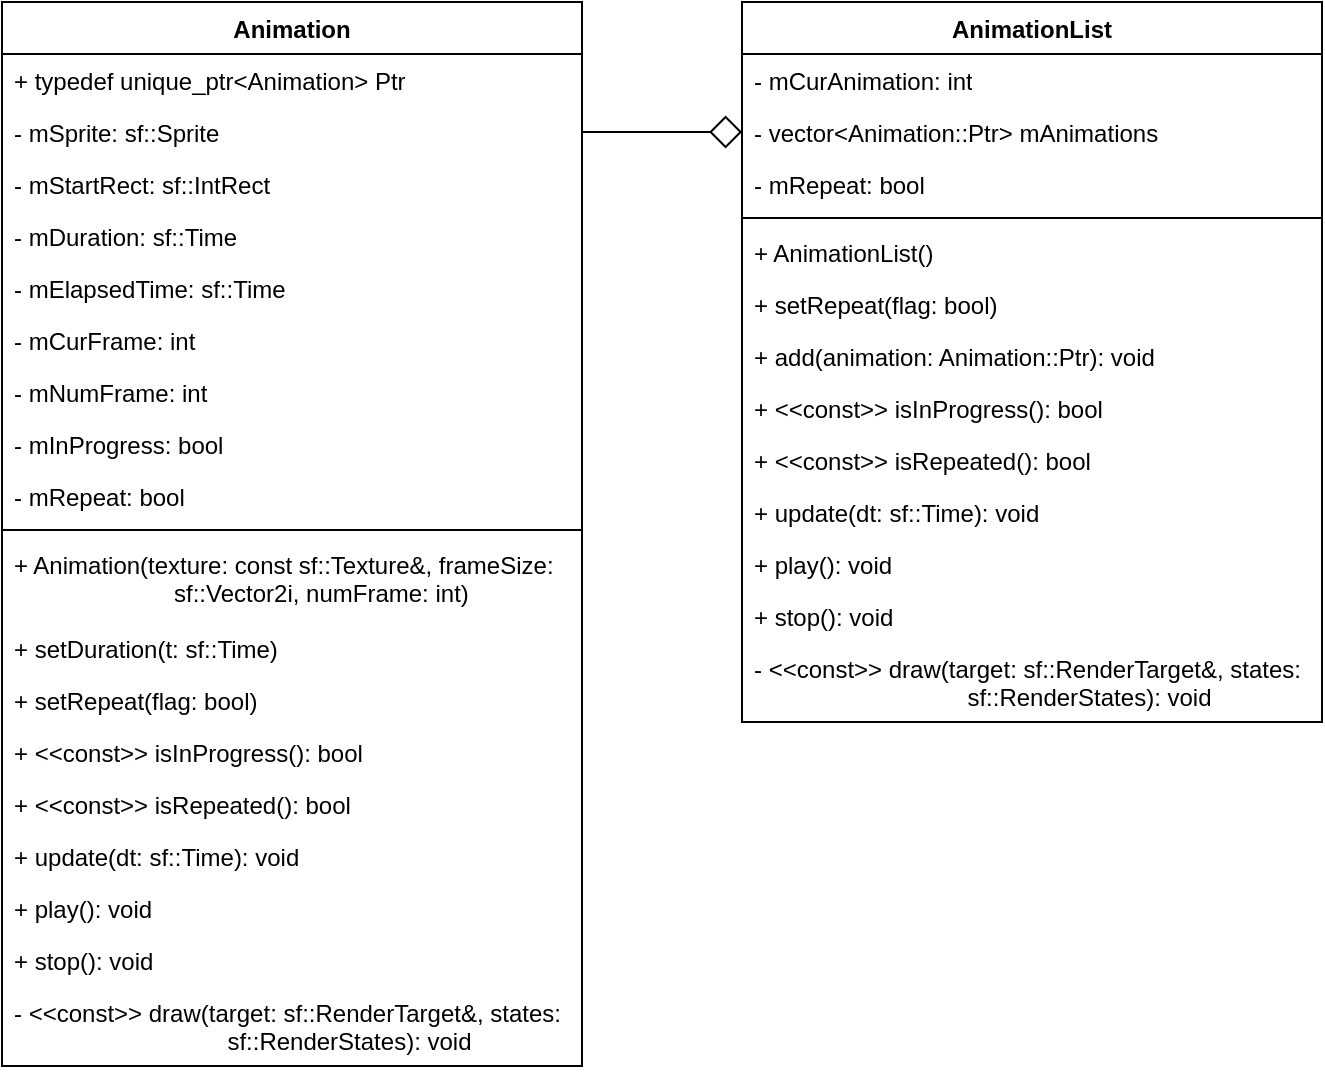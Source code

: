 <mxfile version="22.1.3" type="github">
  <diagram name="Page-1" id="wxQ8wks-06ShNmgMb-aG">
    <mxGraphModel dx="733" dy="400" grid="1" gridSize="10" guides="1" tooltips="1" connect="1" arrows="1" fold="1" page="1" pageScale="1" pageWidth="850" pageHeight="1100" math="0" shadow="0">
      <root>
        <mxCell id="0" />
        <mxCell id="1" parent="0" />
        <mxCell id="_aWphJbqPbo6XNTWu4PH-1" value="Animation" style="swimlane;fontStyle=1;align=center;verticalAlign=top;childLayout=stackLayout;horizontal=1;startSize=26;horizontalStack=0;resizeParent=1;resizeParentMax=0;resizeLast=0;collapsible=1;marginBottom=0;whiteSpace=wrap;html=1;" vertex="1" parent="1">
          <mxGeometry x="290" y="150" width="290" height="532" as="geometry" />
        </mxCell>
        <mxCell id="_aWphJbqPbo6XNTWu4PH-2" value="+ typedef unique_ptr&amp;lt;Animation&amp;gt; Ptr" style="text;strokeColor=none;fillColor=none;align=left;verticalAlign=top;spacingLeft=4;spacingRight=4;overflow=hidden;rotatable=0;points=[[0,0.5],[1,0.5]];portConstraint=eastwest;whiteSpace=wrap;html=1;" vertex="1" parent="_aWphJbqPbo6XNTWu4PH-1">
          <mxGeometry y="26" width="290" height="26" as="geometry" />
        </mxCell>
        <mxCell id="_aWphJbqPbo6XNTWu4PH-5" value="- mSprite: sf::Sprite" style="text;strokeColor=none;fillColor=none;align=left;verticalAlign=top;spacingLeft=4;spacingRight=4;overflow=hidden;rotatable=0;points=[[0,0.5],[1,0.5]];portConstraint=eastwest;whiteSpace=wrap;html=1;" vertex="1" parent="_aWphJbqPbo6XNTWu4PH-1">
          <mxGeometry y="52" width="290" height="26" as="geometry" />
        </mxCell>
        <mxCell id="_aWphJbqPbo6XNTWu4PH-6" value="- mStartRect: sf::IntRect" style="text;strokeColor=none;fillColor=none;align=left;verticalAlign=top;spacingLeft=4;spacingRight=4;overflow=hidden;rotatable=0;points=[[0,0.5],[1,0.5]];portConstraint=eastwest;whiteSpace=wrap;html=1;" vertex="1" parent="_aWphJbqPbo6XNTWu4PH-1">
          <mxGeometry y="78" width="290" height="26" as="geometry" />
        </mxCell>
        <mxCell id="_aWphJbqPbo6XNTWu4PH-8" value="- mDuration: sf::Time" style="text;strokeColor=none;fillColor=none;align=left;verticalAlign=top;spacingLeft=4;spacingRight=4;overflow=hidden;rotatable=0;points=[[0,0.5],[1,0.5]];portConstraint=eastwest;whiteSpace=wrap;html=1;" vertex="1" parent="_aWphJbqPbo6XNTWu4PH-1">
          <mxGeometry y="104" width="290" height="26" as="geometry" />
        </mxCell>
        <mxCell id="_aWphJbqPbo6XNTWu4PH-9" value="- mElapsedTime: sf::Time" style="text;strokeColor=none;fillColor=none;align=left;verticalAlign=top;spacingLeft=4;spacingRight=4;overflow=hidden;rotatable=0;points=[[0,0.5],[1,0.5]];portConstraint=eastwest;whiteSpace=wrap;html=1;" vertex="1" parent="_aWphJbqPbo6XNTWu4PH-1">
          <mxGeometry y="130" width="290" height="26" as="geometry" />
        </mxCell>
        <mxCell id="_aWphJbqPbo6XNTWu4PH-7" value="- mCurFrame: int" style="text;strokeColor=none;fillColor=none;align=left;verticalAlign=top;spacingLeft=4;spacingRight=4;overflow=hidden;rotatable=0;points=[[0,0.5],[1,0.5]];portConstraint=eastwest;whiteSpace=wrap;html=1;" vertex="1" parent="_aWphJbqPbo6XNTWu4PH-1">
          <mxGeometry y="156" width="290" height="26" as="geometry" />
        </mxCell>
        <mxCell id="_aWphJbqPbo6XNTWu4PH-10" value="- mNumFrame: int" style="text;strokeColor=none;fillColor=none;align=left;verticalAlign=top;spacingLeft=4;spacingRight=4;overflow=hidden;rotatable=0;points=[[0,0.5],[1,0.5]];portConstraint=eastwest;whiteSpace=wrap;html=1;" vertex="1" parent="_aWphJbqPbo6XNTWu4PH-1">
          <mxGeometry y="182" width="290" height="26" as="geometry" />
        </mxCell>
        <mxCell id="_aWphJbqPbo6XNTWu4PH-11" value="- mInProgress: bool" style="text;strokeColor=none;fillColor=none;align=left;verticalAlign=top;spacingLeft=4;spacingRight=4;overflow=hidden;rotatable=0;points=[[0,0.5],[1,0.5]];portConstraint=eastwest;whiteSpace=wrap;html=1;" vertex="1" parent="_aWphJbqPbo6XNTWu4PH-1">
          <mxGeometry y="208" width="290" height="26" as="geometry" />
        </mxCell>
        <mxCell id="_aWphJbqPbo6XNTWu4PH-12" value="- mRepeat: bool" style="text;strokeColor=none;fillColor=none;align=left;verticalAlign=top;spacingLeft=4;spacingRight=4;overflow=hidden;rotatable=0;points=[[0,0.5],[1,0.5]];portConstraint=eastwest;whiteSpace=wrap;html=1;" vertex="1" parent="_aWphJbqPbo6XNTWu4PH-1">
          <mxGeometry y="234" width="290" height="26" as="geometry" />
        </mxCell>
        <mxCell id="_aWphJbqPbo6XNTWu4PH-3" value="" style="line;strokeWidth=1;fillColor=none;align=left;verticalAlign=middle;spacingTop=-1;spacingLeft=3;spacingRight=3;rotatable=0;labelPosition=right;points=[];portConstraint=eastwest;strokeColor=inherit;" vertex="1" parent="_aWphJbqPbo6XNTWu4PH-1">
          <mxGeometry y="260" width="290" height="8" as="geometry" />
        </mxCell>
        <mxCell id="_aWphJbqPbo6XNTWu4PH-13" value="+ Animation(texture: const sf::Texture&amp;amp;, frameSize: &lt;span style=&quot;white-space: pre;&quot;&gt;&#x9;&lt;/span&gt;&lt;span style=&quot;white-space: pre;&quot;&gt;&#x9;&lt;/span&gt;&lt;span style=&quot;white-space: pre;&quot;&gt;&#x9;&lt;/span&gt;sf::Vector2i, numFrame: int)" style="text;strokeColor=none;fillColor=none;align=left;verticalAlign=top;spacingLeft=4;spacingRight=4;overflow=hidden;rotatable=0;points=[[0,0.5],[1,0.5]];portConstraint=eastwest;whiteSpace=wrap;html=1;" vertex="1" parent="_aWphJbqPbo6XNTWu4PH-1">
          <mxGeometry y="268" width="290" height="42" as="geometry" />
        </mxCell>
        <mxCell id="_aWphJbqPbo6XNTWu4PH-14" value="+ setDuration(t: sf::Time)" style="text;strokeColor=none;fillColor=none;align=left;verticalAlign=top;spacingLeft=4;spacingRight=4;overflow=hidden;rotatable=0;points=[[0,0.5],[1,0.5]];portConstraint=eastwest;whiteSpace=wrap;html=1;" vertex="1" parent="_aWphJbqPbo6XNTWu4PH-1">
          <mxGeometry y="310" width="290" height="26" as="geometry" />
        </mxCell>
        <mxCell id="_aWphJbqPbo6XNTWu4PH-15" value="+ setRepeat(flag: bool)" style="text;strokeColor=none;fillColor=none;align=left;verticalAlign=top;spacingLeft=4;spacingRight=4;overflow=hidden;rotatable=0;points=[[0,0.5],[1,0.5]];portConstraint=eastwest;whiteSpace=wrap;html=1;" vertex="1" parent="_aWphJbqPbo6XNTWu4PH-1">
          <mxGeometry y="336" width="290" height="26" as="geometry" />
        </mxCell>
        <mxCell id="_aWphJbqPbo6XNTWu4PH-4" value="+ &amp;lt;&amp;lt;const&amp;gt;&amp;gt; isInProgress(): bool" style="text;strokeColor=none;fillColor=none;align=left;verticalAlign=top;spacingLeft=4;spacingRight=4;overflow=hidden;rotatable=0;points=[[0,0.5],[1,0.5]];portConstraint=eastwest;whiteSpace=wrap;html=1;" vertex="1" parent="_aWphJbqPbo6XNTWu4PH-1">
          <mxGeometry y="362" width="290" height="26" as="geometry" />
        </mxCell>
        <mxCell id="_aWphJbqPbo6XNTWu4PH-16" value="+ &amp;lt;&amp;lt;const&amp;gt;&amp;gt; isRepeated(): bool" style="text;strokeColor=none;fillColor=none;align=left;verticalAlign=top;spacingLeft=4;spacingRight=4;overflow=hidden;rotatable=0;points=[[0,0.5],[1,0.5]];portConstraint=eastwest;whiteSpace=wrap;html=1;" vertex="1" parent="_aWphJbqPbo6XNTWu4PH-1">
          <mxGeometry y="388" width="290" height="26" as="geometry" />
        </mxCell>
        <mxCell id="_aWphJbqPbo6XNTWu4PH-18" value="+ update(dt: sf::Time): void" style="text;strokeColor=none;fillColor=none;align=left;verticalAlign=top;spacingLeft=4;spacingRight=4;overflow=hidden;rotatable=0;points=[[0,0.5],[1,0.5]];portConstraint=eastwest;whiteSpace=wrap;html=1;" vertex="1" parent="_aWphJbqPbo6XNTWu4PH-1">
          <mxGeometry y="414" width="290" height="26" as="geometry" />
        </mxCell>
        <mxCell id="_aWphJbqPbo6XNTWu4PH-19" value="+ play(): void" style="text;strokeColor=none;fillColor=none;align=left;verticalAlign=top;spacingLeft=4;spacingRight=4;overflow=hidden;rotatable=0;points=[[0,0.5],[1,0.5]];portConstraint=eastwest;whiteSpace=wrap;html=1;" vertex="1" parent="_aWphJbqPbo6XNTWu4PH-1">
          <mxGeometry y="440" width="290" height="26" as="geometry" />
        </mxCell>
        <mxCell id="_aWphJbqPbo6XNTWu4PH-20" value="+ stop(): void" style="text;strokeColor=none;fillColor=none;align=left;verticalAlign=top;spacingLeft=4;spacingRight=4;overflow=hidden;rotatable=0;points=[[0,0.5],[1,0.5]];portConstraint=eastwest;whiteSpace=wrap;html=1;" vertex="1" parent="_aWphJbqPbo6XNTWu4PH-1">
          <mxGeometry y="466" width="290" height="26" as="geometry" />
        </mxCell>
        <mxCell id="_aWphJbqPbo6XNTWu4PH-17" value="- &amp;lt;&amp;lt;const&amp;gt;&amp;gt; draw(target: sf::RenderTarget&amp;amp;, states: &lt;span style=&quot;white-space: pre;&quot;&gt;&#x9;&lt;/span&gt;&lt;span style=&quot;white-space: pre;&quot;&gt;&#x9;&lt;/span&gt;&lt;span style=&quot;white-space: pre;&quot;&gt;&#x9;&lt;/span&gt;&lt;span style=&quot;white-space: pre;&quot;&gt;&#x9;&lt;/span&gt;sf::RenderStates): void" style="text;strokeColor=none;fillColor=none;align=left;verticalAlign=top;spacingLeft=4;spacingRight=4;overflow=hidden;rotatable=0;points=[[0,0.5],[1,0.5]];portConstraint=eastwest;whiteSpace=wrap;html=1;" vertex="1" parent="_aWphJbqPbo6XNTWu4PH-1">
          <mxGeometry y="492" width="290" height="40" as="geometry" />
        </mxCell>
        <mxCell id="_aWphJbqPbo6XNTWu4PH-22" value="AnimationList" style="swimlane;fontStyle=1;align=center;verticalAlign=top;childLayout=stackLayout;horizontal=1;startSize=26;horizontalStack=0;resizeParent=1;resizeParentMax=0;resizeLast=0;collapsible=1;marginBottom=0;whiteSpace=wrap;html=1;" vertex="1" parent="1">
          <mxGeometry x="660" y="150" width="290" height="360" as="geometry" />
        </mxCell>
        <mxCell id="_aWphJbqPbo6XNTWu4PH-28" value="- mCurAnimation: int" style="text;strokeColor=none;fillColor=none;align=left;verticalAlign=top;spacingLeft=4;spacingRight=4;overflow=hidden;rotatable=0;points=[[0,0.5],[1,0.5]];portConstraint=eastwest;whiteSpace=wrap;html=1;" vertex="1" parent="_aWphJbqPbo6XNTWu4PH-22">
          <mxGeometry y="26" width="290" height="26" as="geometry" />
        </mxCell>
        <mxCell id="_aWphJbqPbo6XNTWu4PH-42" value="- vector&amp;lt;Animation::Ptr&amp;gt; mAnimations" style="text;strokeColor=none;fillColor=none;align=left;verticalAlign=top;spacingLeft=4;spacingRight=4;overflow=hidden;rotatable=0;points=[[0,0.5],[1,0.5]];portConstraint=eastwest;whiteSpace=wrap;html=1;" vertex="1" parent="_aWphJbqPbo6XNTWu4PH-22">
          <mxGeometry y="52" width="290" height="26" as="geometry" />
        </mxCell>
        <mxCell id="_aWphJbqPbo6XNTWu4PH-43" value="- mRepeat: bool" style="text;strokeColor=none;fillColor=none;align=left;verticalAlign=top;spacingLeft=4;spacingRight=4;overflow=hidden;rotatable=0;points=[[0,0.5],[1,0.5]];portConstraint=eastwest;whiteSpace=wrap;html=1;" vertex="1" parent="_aWphJbqPbo6XNTWu4PH-22">
          <mxGeometry y="78" width="290" height="26" as="geometry" />
        </mxCell>
        <mxCell id="_aWphJbqPbo6XNTWu4PH-32" value="" style="line;strokeWidth=1;fillColor=none;align=left;verticalAlign=middle;spacingTop=-1;spacingLeft=3;spacingRight=3;rotatable=0;labelPosition=right;points=[];portConstraint=eastwest;strokeColor=inherit;" vertex="1" parent="_aWphJbqPbo6XNTWu4PH-22">
          <mxGeometry y="104" width="290" height="8" as="geometry" />
        </mxCell>
        <mxCell id="_aWphJbqPbo6XNTWu4PH-44" value="+ AnimationList()" style="text;strokeColor=none;fillColor=none;align=left;verticalAlign=top;spacingLeft=4;spacingRight=4;overflow=hidden;rotatable=0;points=[[0,0.5],[1,0.5]];portConstraint=eastwest;whiteSpace=wrap;html=1;" vertex="1" parent="_aWphJbqPbo6XNTWu4PH-22">
          <mxGeometry y="112" width="290" height="26" as="geometry" />
        </mxCell>
        <mxCell id="_aWphJbqPbo6XNTWu4PH-35" value="+ setRepeat(flag: bool)" style="text;strokeColor=none;fillColor=none;align=left;verticalAlign=top;spacingLeft=4;spacingRight=4;overflow=hidden;rotatable=0;points=[[0,0.5],[1,0.5]];portConstraint=eastwest;whiteSpace=wrap;html=1;" vertex="1" parent="_aWphJbqPbo6XNTWu4PH-22">
          <mxGeometry y="138" width="290" height="26" as="geometry" />
        </mxCell>
        <mxCell id="_aWphJbqPbo6XNTWu4PH-46" value="+ add(animation: Animation::Ptr): void" style="text;strokeColor=none;fillColor=none;align=left;verticalAlign=top;spacingLeft=4;spacingRight=4;overflow=hidden;rotatable=0;points=[[0,0.5],[1,0.5]];portConstraint=eastwest;whiteSpace=wrap;html=1;" vertex="1" parent="_aWphJbqPbo6XNTWu4PH-22">
          <mxGeometry y="164" width="290" height="26" as="geometry" />
        </mxCell>
        <mxCell id="_aWphJbqPbo6XNTWu4PH-36" value="+ &amp;lt;&amp;lt;const&amp;gt;&amp;gt; isInProgress(): bool" style="text;strokeColor=none;fillColor=none;align=left;verticalAlign=top;spacingLeft=4;spacingRight=4;overflow=hidden;rotatable=0;points=[[0,0.5],[1,0.5]];portConstraint=eastwest;whiteSpace=wrap;html=1;" vertex="1" parent="_aWphJbqPbo6XNTWu4PH-22">
          <mxGeometry y="190" width="290" height="26" as="geometry" />
        </mxCell>
        <mxCell id="_aWphJbqPbo6XNTWu4PH-37" value="+ &amp;lt;&amp;lt;const&amp;gt;&amp;gt; isRepeated(): bool" style="text;strokeColor=none;fillColor=none;align=left;verticalAlign=top;spacingLeft=4;spacingRight=4;overflow=hidden;rotatable=0;points=[[0,0.5],[1,0.5]];portConstraint=eastwest;whiteSpace=wrap;html=1;" vertex="1" parent="_aWphJbqPbo6XNTWu4PH-22">
          <mxGeometry y="216" width="290" height="26" as="geometry" />
        </mxCell>
        <mxCell id="_aWphJbqPbo6XNTWu4PH-38" value="+ update(dt: sf::Time): void" style="text;strokeColor=none;fillColor=none;align=left;verticalAlign=top;spacingLeft=4;spacingRight=4;overflow=hidden;rotatable=0;points=[[0,0.5],[1,0.5]];portConstraint=eastwest;whiteSpace=wrap;html=1;" vertex="1" parent="_aWphJbqPbo6XNTWu4PH-22">
          <mxGeometry y="242" width="290" height="26" as="geometry" />
        </mxCell>
        <mxCell id="_aWphJbqPbo6XNTWu4PH-39" value="+ play(): void" style="text;strokeColor=none;fillColor=none;align=left;verticalAlign=top;spacingLeft=4;spacingRight=4;overflow=hidden;rotatable=0;points=[[0,0.5],[1,0.5]];portConstraint=eastwest;whiteSpace=wrap;html=1;" vertex="1" parent="_aWphJbqPbo6XNTWu4PH-22">
          <mxGeometry y="268" width="290" height="26" as="geometry" />
        </mxCell>
        <mxCell id="_aWphJbqPbo6XNTWu4PH-40" value="+ stop(): void" style="text;strokeColor=none;fillColor=none;align=left;verticalAlign=top;spacingLeft=4;spacingRight=4;overflow=hidden;rotatable=0;points=[[0,0.5],[1,0.5]];portConstraint=eastwest;whiteSpace=wrap;html=1;" vertex="1" parent="_aWphJbqPbo6XNTWu4PH-22">
          <mxGeometry y="294" width="290" height="26" as="geometry" />
        </mxCell>
        <mxCell id="_aWphJbqPbo6XNTWu4PH-41" value="- &amp;lt;&amp;lt;const&amp;gt;&amp;gt; draw(target: sf::RenderTarget&amp;amp;, states: &lt;span style=&quot;white-space: pre;&quot;&gt;&#x9;&lt;/span&gt;&lt;span style=&quot;white-space: pre;&quot;&gt;&#x9;&lt;/span&gt;&lt;span style=&quot;white-space: pre;&quot;&gt;&#x9;&lt;/span&gt;&lt;span style=&quot;white-space: pre;&quot;&gt;&#x9;&lt;/span&gt;sf::RenderStates): void" style="text;strokeColor=none;fillColor=none;align=left;verticalAlign=top;spacingLeft=4;spacingRight=4;overflow=hidden;rotatable=0;points=[[0,0.5],[1,0.5]];portConstraint=eastwest;whiteSpace=wrap;html=1;" vertex="1" parent="_aWphJbqPbo6XNTWu4PH-22">
          <mxGeometry y="320" width="290" height="40" as="geometry" />
        </mxCell>
        <mxCell id="_aWphJbqPbo6XNTWu4PH-45" style="edgeStyle=orthogonalEdgeStyle;rounded=0;orthogonalLoop=1;jettySize=auto;html=1;exitX=1;exitY=0.5;exitDx=0;exitDy=0;entryX=0;entryY=0.5;entryDx=0;entryDy=0;endArrow=diamond;endFill=0;endSize=14;" edge="1" parent="1" source="_aWphJbqPbo6XNTWu4PH-5" target="_aWphJbqPbo6XNTWu4PH-42">
          <mxGeometry relative="1" as="geometry" />
        </mxCell>
      </root>
    </mxGraphModel>
  </diagram>
</mxfile>
